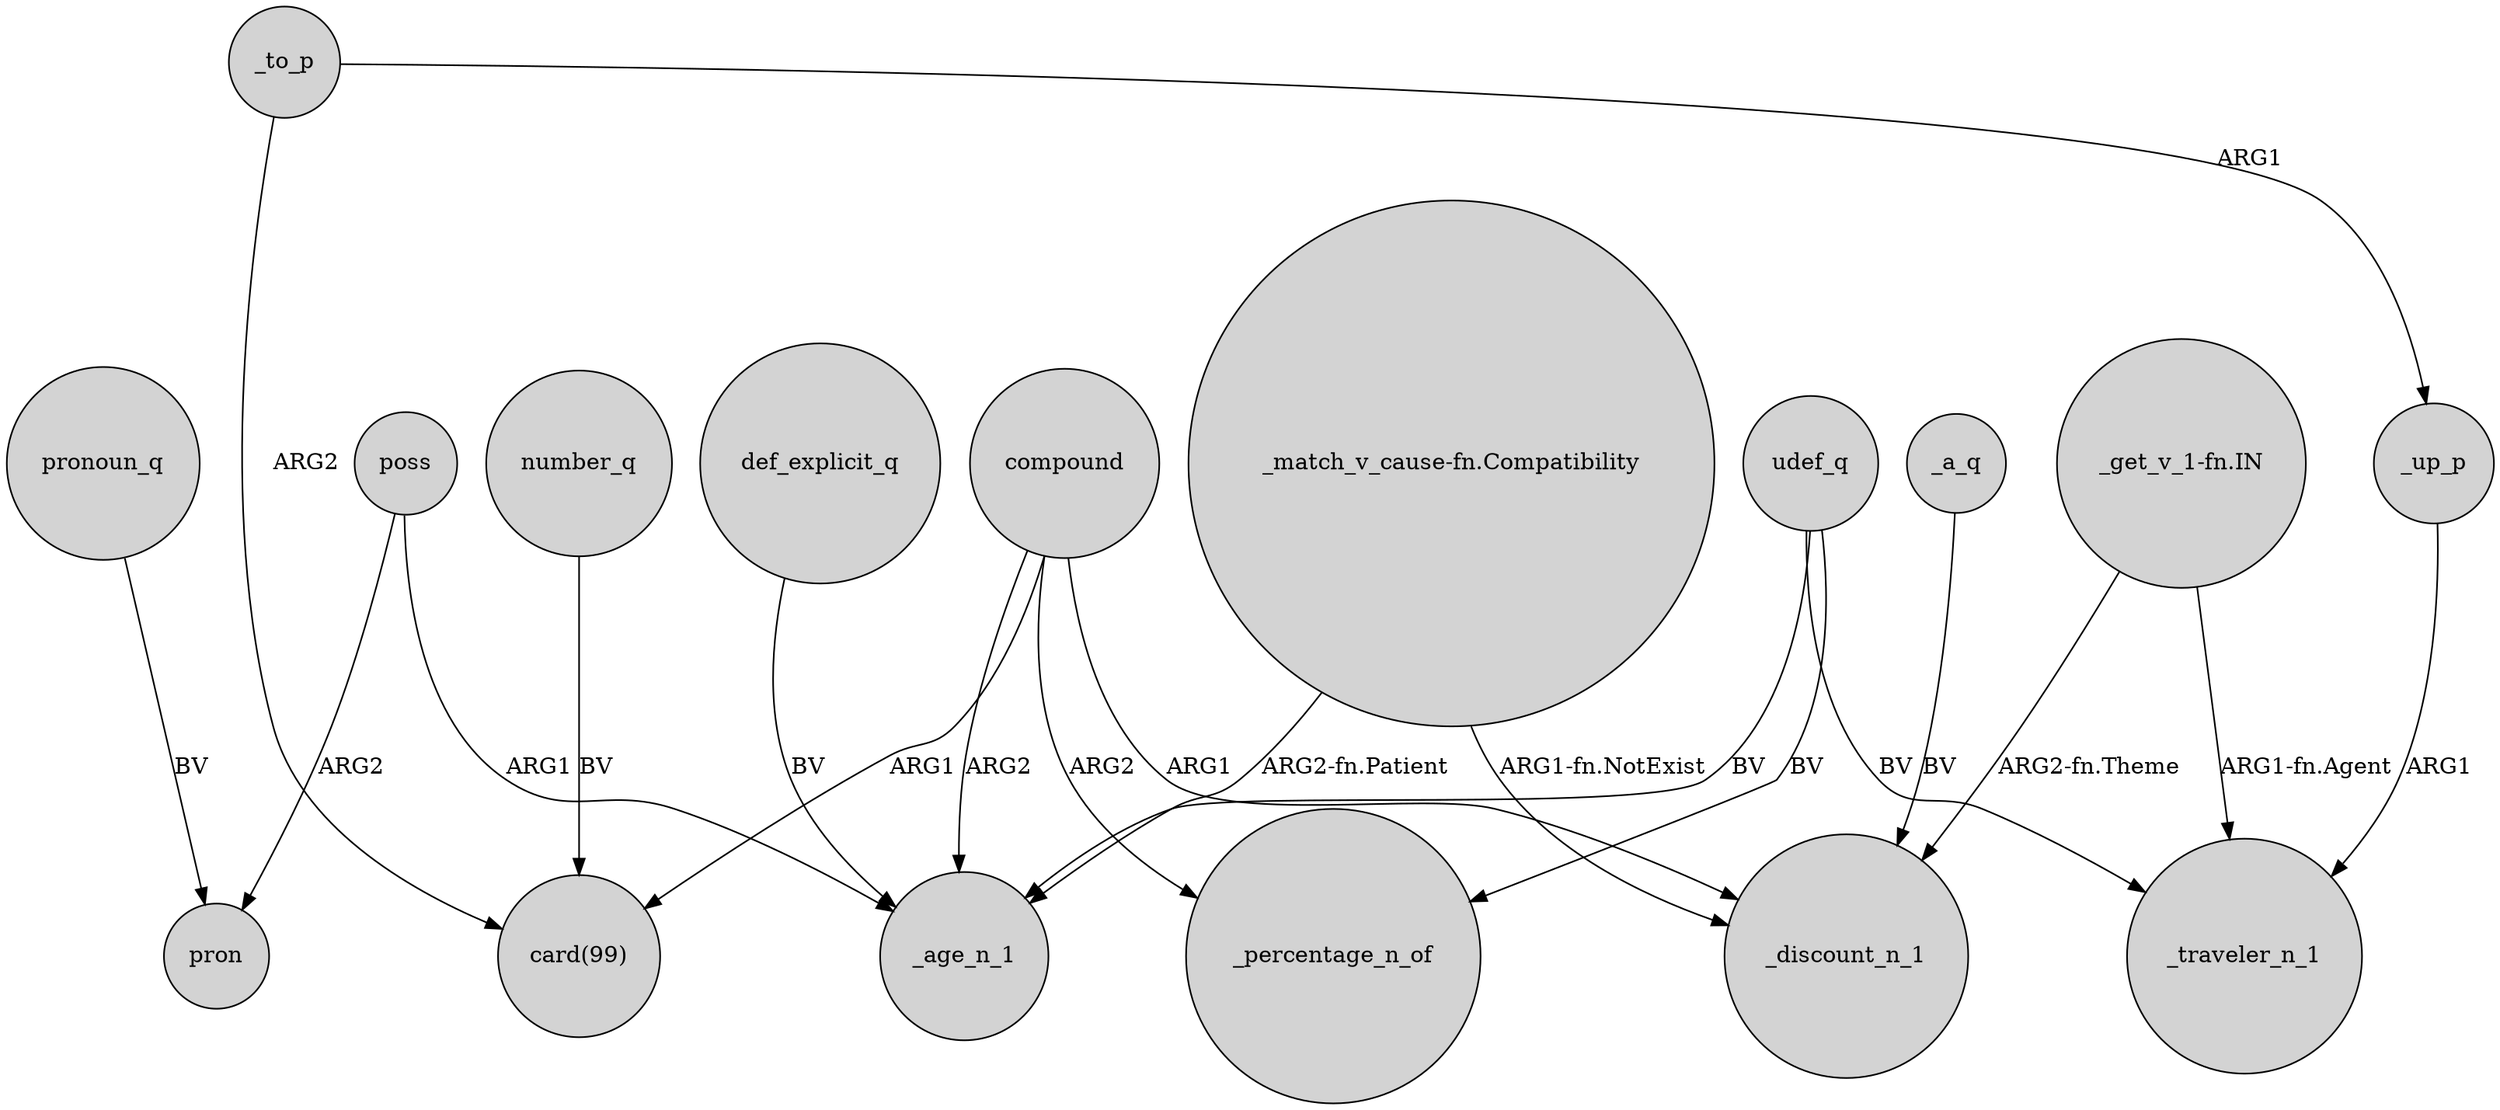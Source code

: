 digraph {
	node [shape=circle style=filled]
	"_match_v_cause-fn.Compatibility" -> _age_n_1 [label="ARG2-fn.Patient"]
	poss -> pron [label=ARG2]
	number_q -> "card(99)" [label=BV]
	compound -> _percentage_n_of [label=ARG2]
	compound -> _age_n_1 [label=ARG2]
	"_get_v_1-fn.IN" -> _traveler_n_1 [label="ARG1-fn.Agent"]
	udef_q -> _traveler_n_1 [label=BV]
	_to_p -> _up_p [label=ARG1]
	"_get_v_1-fn.IN" -> _discount_n_1 [label="ARG2-fn.Theme"]
	def_explicit_q -> _age_n_1 [label=BV]
	pronoun_q -> pron [label=BV]
	poss -> _age_n_1 [label=ARG1]
	_up_p -> _traveler_n_1 [label=ARG1]
	udef_q -> _percentage_n_of [label=BV]
	udef_q -> _age_n_1 [label=BV]
	"_match_v_cause-fn.Compatibility" -> _discount_n_1 [label="ARG1-fn.NotExist"]
	compound -> _discount_n_1 [label=ARG1]
	_a_q -> _discount_n_1 [label=BV]
	compound -> "card(99)" [label=ARG1]
	_to_p -> "card(99)" [label=ARG2]
}
